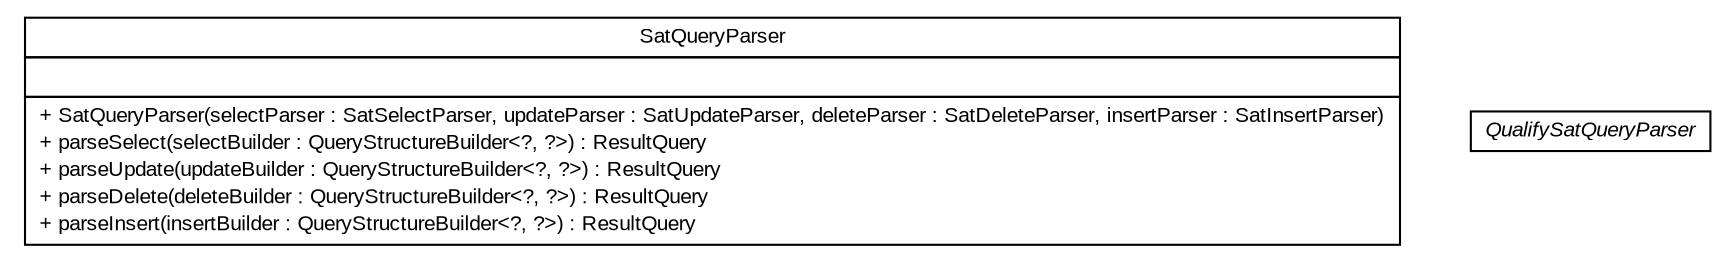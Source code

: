 #!/usr/local/bin/dot
#
# Class diagram 
# Generated by UMLGraph version R5_6 (http://www.umlgraph.org/)
#

digraph G {
	edge [fontname="arial",fontsize=10,labelfontname="arial",labelfontsize=10];
	node [fontname="arial",fontsize=10,shape=plaintext];
	nodesep=0.25;
	ranksep=0.5;
	// br.gov.to.sefaz.persistence.satquery.parser.SatQueryParser
	c5544 [label=<<table title="br.gov.to.sefaz.persistence.satquery.parser.SatQueryParser" border="0" cellborder="1" cellspacing="0" cellpadding="2" port="p" href="./SatQueryParser.html">
		<tr><td><table border="0" cellspacing="0" cellpadding="1">
<tr><td align="center" balign="center"> SatQueryParser </td></tr>
		</table></td></tr>
		<tr><td><table border="0" cellspacing="0" cellpadding="1">
<tr><td align="left" balign="left">  </td></tr>
		</table></td></tr>
		<tr><td><table border="0" cellspacing="0" cellpadding="1">
<tr><td align="left" balign="left"> + SatQueryParser(selectParser : SatSelectParser, updateParser : SatUpdateParser, deleteParser : SatDeleteParser, insertParser : SatInsertParser) </td></tr>
<tr><td align="left" balign="left"> + parseSelect(selectBuilder : QueryStructureBuilder&lt;?, ?&gt;) : ResultQuery </td></tr>
<tr><td align="left" balign="left"> + parseUpdate(updateBuilder : QueryStructureBuilder&lt;?, ?&gt;) : ResultQuery </td></tr>
<tr><td align="left" balign="left"> + parseDelete(deleteBuilder : QueryStructureBuilder&lt;?, ?&gt;) : ResultQuery </td></tr>
<tr><td align="left" balign="left"> + parseInsert(insertBuilder : QueryStructureBuilder&lt;?, ?&gt;) : ResultQuery </td></tr>
		</table></td></tr>
		</table>>, URL="./SatQueryParser.html", fontname="arial", fontcolor="black", fontsize=10.0];
	// br.gov.to.sefaz.persistence.satquery.parser.QualifySatQueryParser
	c5545 [label=<<table title="br.gov.to.sefaz.persistence.satquery.parser.QualifySatQueryParser" border="0" cellborder="1" cellspacing="0" cellpadding="2" port="p" href="./QualifySatQueryParser.html">
		<tr><td><table border="0" cellspacing="0" cellpadding="1">
<tr><td align="center" balign="center"><font face="arial italic"> QualifySatQueryParser </font></td></tr>
		</table></td></tr>
		</table>>, URL="./QualifySatQueryParser.html", fontname="arial", fontcolor="black", fontsize=10.0];
}

